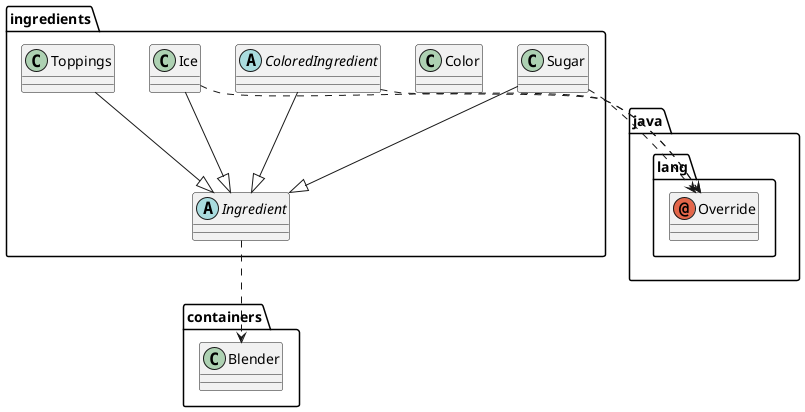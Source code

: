 @startuml
abstract class ingredients.ColoredIngredient
abstract class ingredients.Ingredient
annotation java.lang.Override
class containers.Blender
class ingredients.Color
class ingredients.Ice
class ingredients.Sugar
class ingredients.Toppings
ingredients.ColoredIngredient --|> ingredients.Ingredient
ingredients.ColoredIngredient ..> java.lang.Override
ingredients.Ingredient ..> containers.Blender
ingredients.Ice --|> ingredients.Ingredient
ingredients.Ice ..> java.lang.Override
ingredients.Sugar --|> ingredients.Ingredient
ingredients.Sugar ..> java.lang.Override
ingredients.Toppings --|> ingredients.Ingredient
@enduml